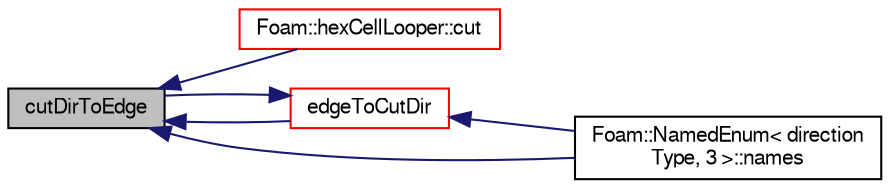 digraph "cutDirToEdge"
{
  bgcolor="transparent";
  edge [fontname="FreeSans",fontsize="10",labelfontname="FreeSans",labelfontsize="10"];
  node [fontname="FreeSans",fontsize="10",shape=record];
  rankdir="LR";
  Node3703 [label="cutDirToEdge",height=0.2,width=0.4,color="black", fillcolor="grey75", style="filled", fontcolor="black"];
  Node3703 -> Node3704 [dir="back",color="midnightblue",fontsize="10",style="solid",fontname="FreeSans"];
  Node3704 [label="Foam::hexCellLooper::cut",height=0.2,width=0.4,color="red",URL="$a21478.html#a3d6305b93327dbf1434bf2c8362a3a3e",tooltip="Create cut along circumference of cellI. Gets current mesh cuts. "];
  Node3703 -> Node3708 [dir="back",color="midnightblue",fontsize="10",style="solid",fontname="FreeSans"];
  Node3708 [label="edgeToCutDir",height=0.2,width=0.4,color="red",URL="$a21153.html#aaae026ffd1b269c8a220c6bb1bc95fa7",tooltip="Given edge on hex find all &#39;parallel&#39; (i.e. non-connected) "];
  Node3708 -> Node3703 [dir="back",color="midnightblue",fontsize="10",style="solid",fontname="FreeSans"];
  Node3708 -> Node3711 [dir="back",color="midnightblue",fontsize="10",style="solid",fontname="FreeSans"];
  Node3711 [label="Foam::NamedEnum\< direction\lType, 3 \>::names",height=0.2,width=0.4,color="black",URL="$a25998.html#a7350da3a0edd92cd11e6c479c9967dc8"];
  Node3703 -> Node3711 [dir="back",color="midnightblue",fontsize="10",style="solid",fontname="FreeSans"];
}
